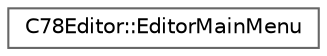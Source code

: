 digraph "Graphical Class Hierarchy"
{
 // LATEX_PDF_SIZE
  bgcolor="transparent";
  edge [fontname=Helvetica,fontsize=10,labelfontname=Helvetica,labelfontsize=10];
  node [fontname=Helvetica,fontsize=10,shape=box,height=0.2,width=0.4];
  rankdir="LR";
  Node0 [id="Node000000",label="C78Editor::EditorMainMenu",height=0.2,width=0.4,color="grey40", fillcolor="white", style="filled",URL="$d8/d36/class_c78_editor_1_1_editor_main_menu.html",tooltip=" "];
}
